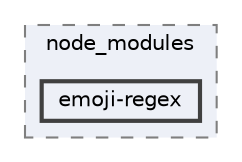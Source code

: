 digraph "pkiclassroomrescheduler/src/main/frontend/node_modules/eslint-plugin-jsx-a11y/node_modules/emoji-regex"
{
 // LATEX_PDF_SIZE
  bgcolor="transparent";
  edge [fontname=Helvetica,fontsize=10,labelfontname=Helvetica,labelfontsize=10];
  node [fontname=Helvetica,fontsize=10,shape=box,height=0.2,width=0.4];
  compound=true
  subgraph clusterdir_7e282663d971db4c0c3466ba44ac2362 {
    graph [ bgcolor="#edf0f7", pencolor="grey50", label="node_modules", fontname=Helvetica,fontsize=10 style="filled,dashed", URL="dir_7e282663d971db4c0c3466ba44ac2362.html",tooltip=""]
  dir_646da1b7126b9c54454104d82da62f83 [label="emoji-regex", fillcolor="#edf0f7", color="grey25", style="filled,bold", URL="dir_646da1b7126b9c54454104d82da62f83.html",tooltip=""];
  }
}
